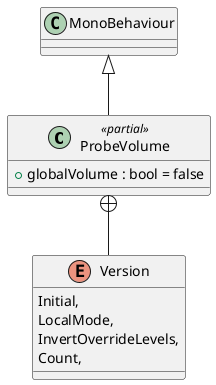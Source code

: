@startuml
class ProbeVolume <<partial>> {
    + globalVolume : bool = false
}
enum Version {
    Initial,
    LocalMode,
    InvertOverrideLevels,
    Count,
}
MonoBehaviour <|-- ProbeVolume
ProbeVolume +-- Version
@enduml
